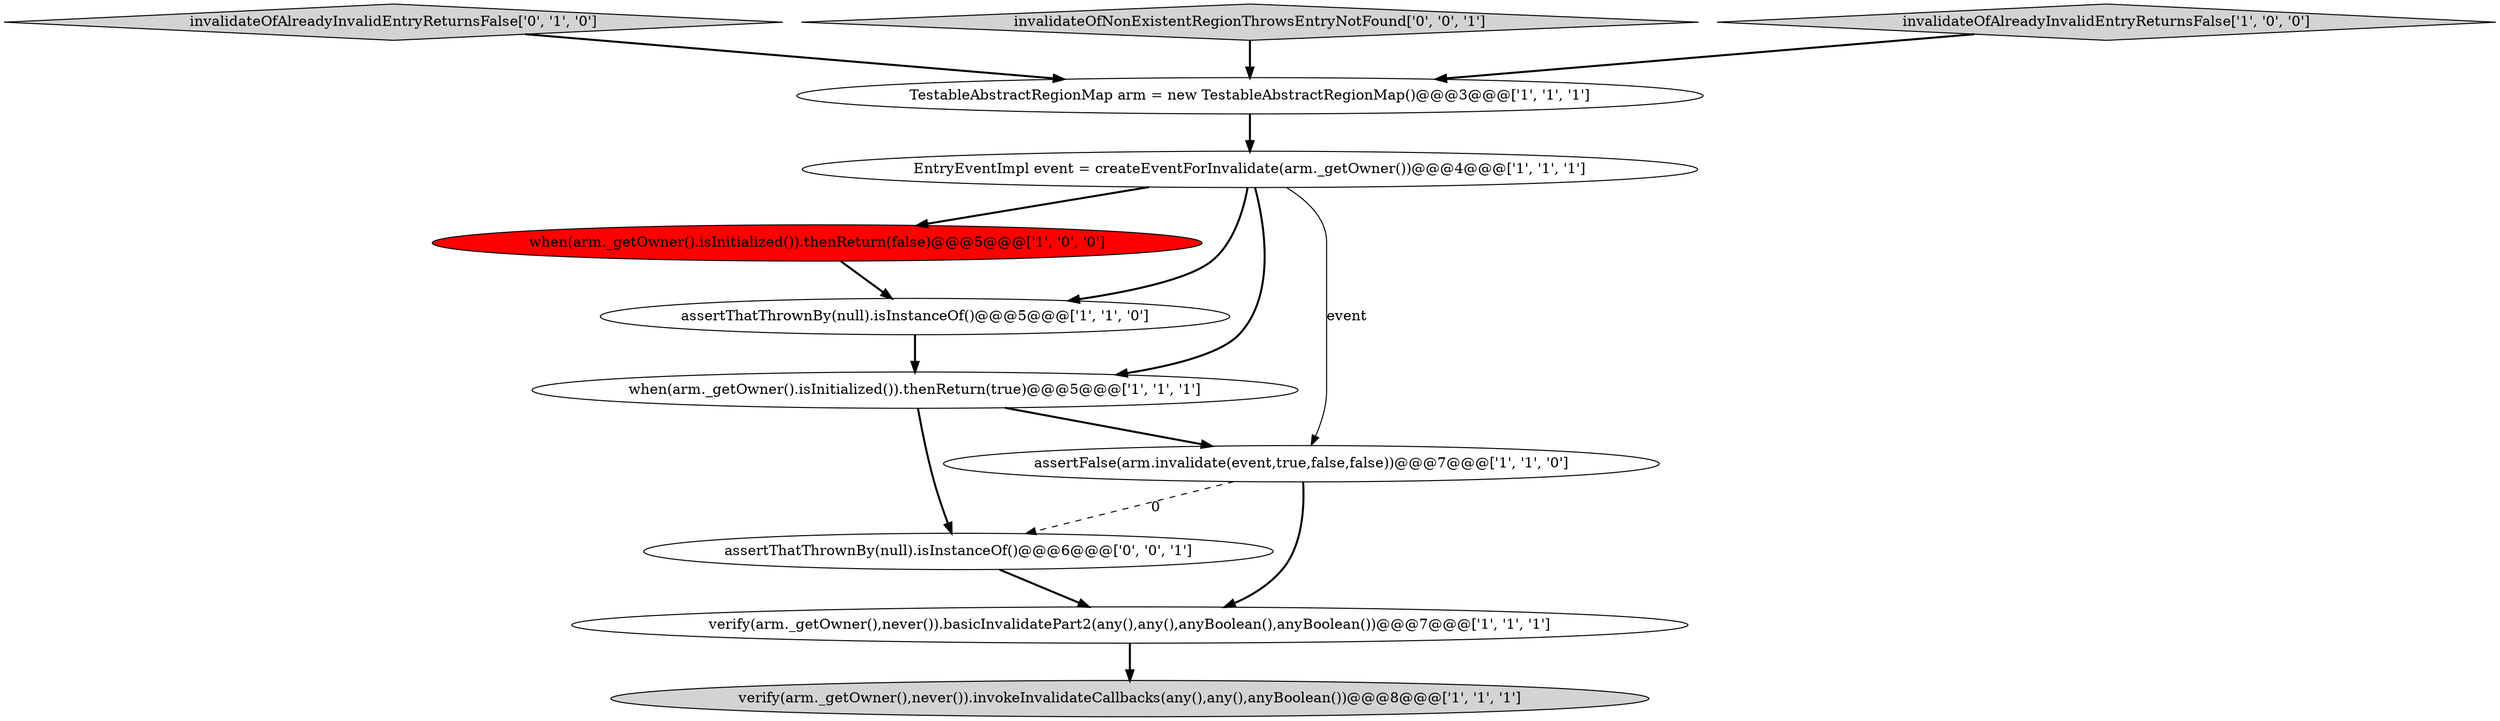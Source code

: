 digraph {
9 [style = filled, label = "invalidateOfAlreadyInvalidEntryReturnsFalse['0', '1', '0']", fillcolor = lightgray, shape = diamond image = "AAA0AAABBB2BBB"];
4 [style = filled, label = "EntryEventImpl event = createEventForInvalidate(arm._getOwner())@@@4@@@['1', '1', '1']", fillcolor = white, shape = ellipse image = "AAA0AAABBB1BBB"];
2 [style = filled, label = "when(arm._getOwner().isInitialized()).thenReturn(false)@@@5@@@['1', '0', '0']", fillcolor = red, shape = ellipse image = "AAA1AAABBB1BBB"];
10 [style = filled, label = "assertThatThrownBy(null).isInstanceOf()@@@6@@@['0', '0', '1']", fillcolor = white, shape = ellipse image = "AAA0AAABBB3BBB"];
11 [style = filled, label = "invalidateOfNonExistentRegionThrowsEntryNotFound['0', '0', '1']", fillcolor = lightgray, shape = diamond image = "AAA0AAABBB3BBB"];
5 [style = filled, label = "verify(arm._getOwner(),never()).invokeInvalidateCallbacks(any(),any(),anyBoolean())@@@8@@@['1', '1', '1']", fillcolor = lightgray, shape = ellipse image = "AAA0AAABBB1BBB"];
8 [style = filled, label = "assertThatThrownBy(null).isInstanceOf()@@@5@@@['1', '1', '0']", fillcolor = white, shape = ellipse image = "AAA0AAABBB1BBB"];
7 [style = filled, label = "assertFalse(arm.invalidate(event,true,false,false))@@@7@@@['1', '1', '0']", fillcolor = white, shape = ellipse image = "AAA0AAABBB1BBB"];
3 [style = filled, label = "verify(arm._getOwner(),never()).basicInvalidatePart2(any(),any(),anyBoolean(),anyBoolean())@@@7@@@['1', '1', '1']", fillcolor = white, shape = ellipse image = "AAA0AAABBB1BBB"];
0 [style = filled, label = "TestableAbstractRegionMap arm = new TestableAbstractRegionMap()@@@3@@@['1', '1', '1']", fillcolor = white, shape = ellipse image = "AAA0AAABBB1BBB"];
1 [style = filled, label = "invalidateOfAlreadyInvalidEntryReturnsFalse['1', '0', '0']", fillcolor = lightgray, shape = diamond image = "AAA0AAABBB1BBB"];
6 [style = filled, label = "when(arm._getOwner().isInitialized()).thenReturn(true)@@@5@@@['1', '1', '1']", fillcolor = white, shape = ellipse image = "AAA0AAABBB1BBB"];
4->8 [style = bold, label=""];
7->10 [style = dashed, label="0"];
10->3 [style = bold, label=""];
3->5 [style = bold, label=""];
8->6 [style = bold, label=""];
11->0 [style = bold, label=""];
4->7 [style = solid, label="event"];
4->2 [style = bold, label=""];
1->0 [style = bold, label=""];
9->0 [style = bold, label=""];
6->7 [style = bold, label=""];
0->4 [style = bold, label=""];
4->6 [style = bold, label=""];
6->10 [style = bold, label=""];
7->3 [style = bold, label=""];
2->8 [style = bold, label=""];
}
